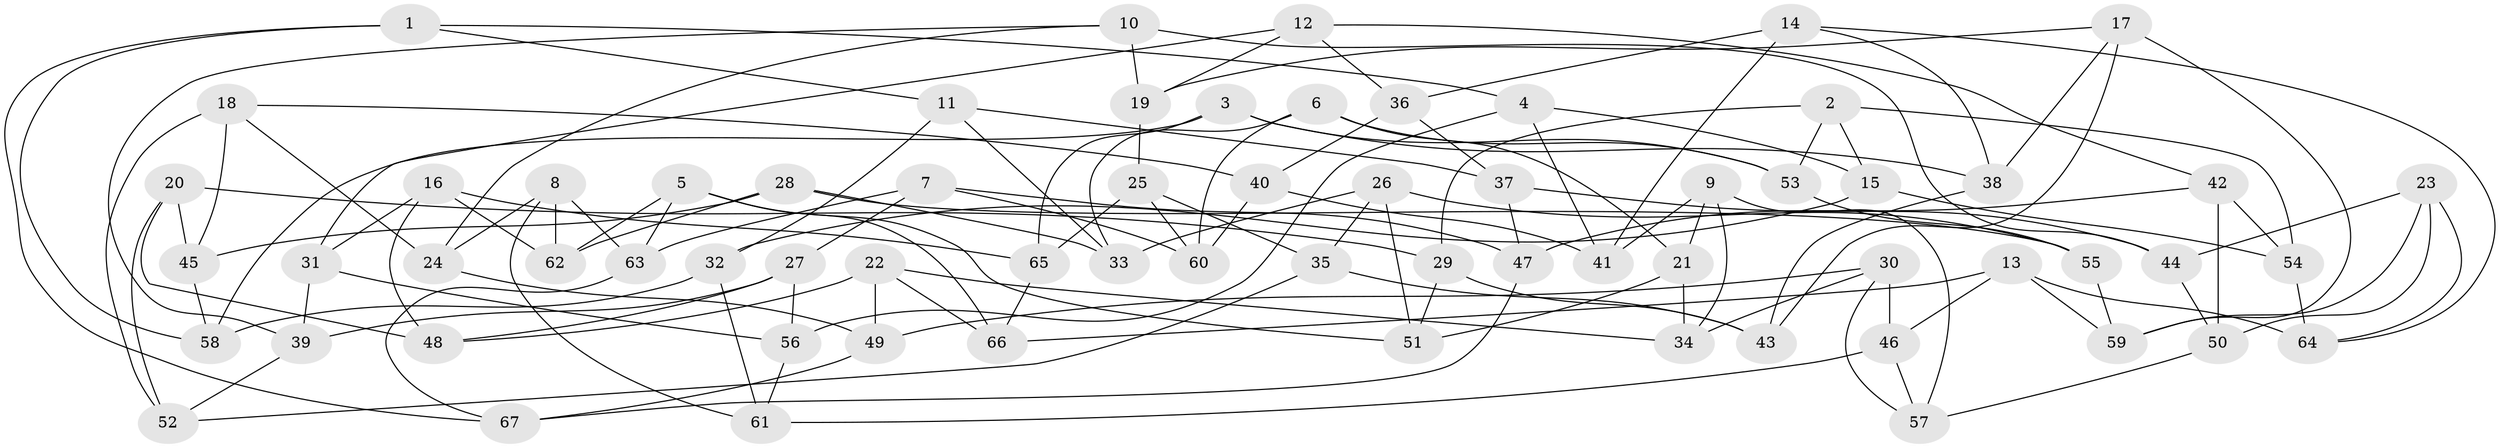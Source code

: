 // Generated by graph-tools (version 1.1) at 2025/57/03/09/25 04:57:24]
// undirected, 67 vertices, 134 edges
graph export_dot {
graph [start="1"]
  node [color=gray90,style=filled];
  1;
  2;
  3;
  4;
  5;
  6;
  7;
  8;
  9;
  10;
  11;
  12;
  13;
  14;
  15;
  16;
  17;
  18;
  19;
  20;
  21;
  22;
  23;
  24;
  25;
  26;
  27;
  28;
  29;
  30;
  31;
  32;
  33;
  34;
  35;
  36;
  37;
  38;
  39;
  40;
  41;
  42;
  43;
  44;
  45;
  46;
  47;
  48;
  49;
  50;
  51;
  52;
  53;
  54;
  55;
  56;
  57;
  58;
  59;
  60;
  61;
  62;
  63;
  64;
  65;
  66;
  67;
  1 -- 4;
  1 -- 11;
  1 -- 58;
  1 -- 67;
  2 -- 54;
  2 -- 15;
  2 -- 29;
  2 -- 53;
  3 -- 58;
  3 -- 65;
  3 -- 53;
  3 -- 38;
  4 -- 41;
  4 -- 56;
  4 -- 15;
  5 -- 63;
  5 -- 51;
  5 -- 62;
  5 -- 66;
  6 -- 53;
  6 -- 33;
  6 -- 60;
  6 -- 21;
  7 -- 27;
  7 -- 63;
  7 -- 60;
  7 -- 47;
  8 -- 61;
  8 -- 24;
  8 -- 63;
  8 -- 62;
  9 -- 21;
  9 -- 57;
  9 -- 34;
  9 -- 41;
  10 -- 39;
  10 -- 19;
  10 -- 24;
  10 -- 44;
  11 -- 32;
  11 -- 33;
  11 -- 37;
  12 -- 19;
  12 -- 31;
  12 -- 42;
  12 -- 36;
  13 -- 64;
  13 -- 59;
  13 -- 46;
  13 -- 66;
  14 -- 38;
  14 -- 36;
  14 -- 41;
  14 -- 64;
  15 -- 32;
  15 -- 54;
  16 -- 62;
  16 -- 65;
  16 -- 48;
  16 -- 31;
  17 -- 19;
  17 -- 43;
  17 -- 59;
  17 -- 38;
  18 -- 24;
  18 -- 40;
  18 -- 52;
  18 -- 45;
  19 -- 25;
  20 -- 29;
  20 -- 48;
  20 -- 52;
  20 -- 45;
  21 -- 51;
  21 -- 34;
  22 -- 49;
  22 -- 66;
  22 -- 34;
  22 -- 48;
  23 -- 44;
  23 -- 64;
  23 -- 50;
  23 -- 59;
  24 -- 49;
  25 -- 35;
  25 -- 60;
  25 -- 65;
  26 -- 33;
  26 -- 51;
  26 -- 55;
  26 -- 35;
  27 -- 56;
  27 -- 48;
  27 -- 39;
  28 -- 33;
  28 -- 62;
  28 -- 45;
  28 -- 55;
  29 -- 43;
  29 -- 51;
  30 -- 34;
  30 -- 57;
  30 -- 46;
  30 -- 49;
  31 -- 39;
  31 -- 56;
  32 -- 61;
  32 -- 58;
  35 -- 43;
  35 -- 52;
  36 -- 40;
  36 -- 37;
  37 -- 44;
  37 -- 47;
  38 -- 43;
  39 -- 52;
  40 -- 41;
  40 -- 60;
  42 -- 47;
  42 -- 50;
  42 -- 54;
  44 -- 50;
  45 -- 58;
  46 -- 57;
  46 -- 61;
  47 -- 67;
  49 -- 67;
  50 -- 57;
  53 -- 55;
  54 -- 64;
  55 -- 59;
  56 -- 61;
  63 -- 67;
  65 -- 66;
}
